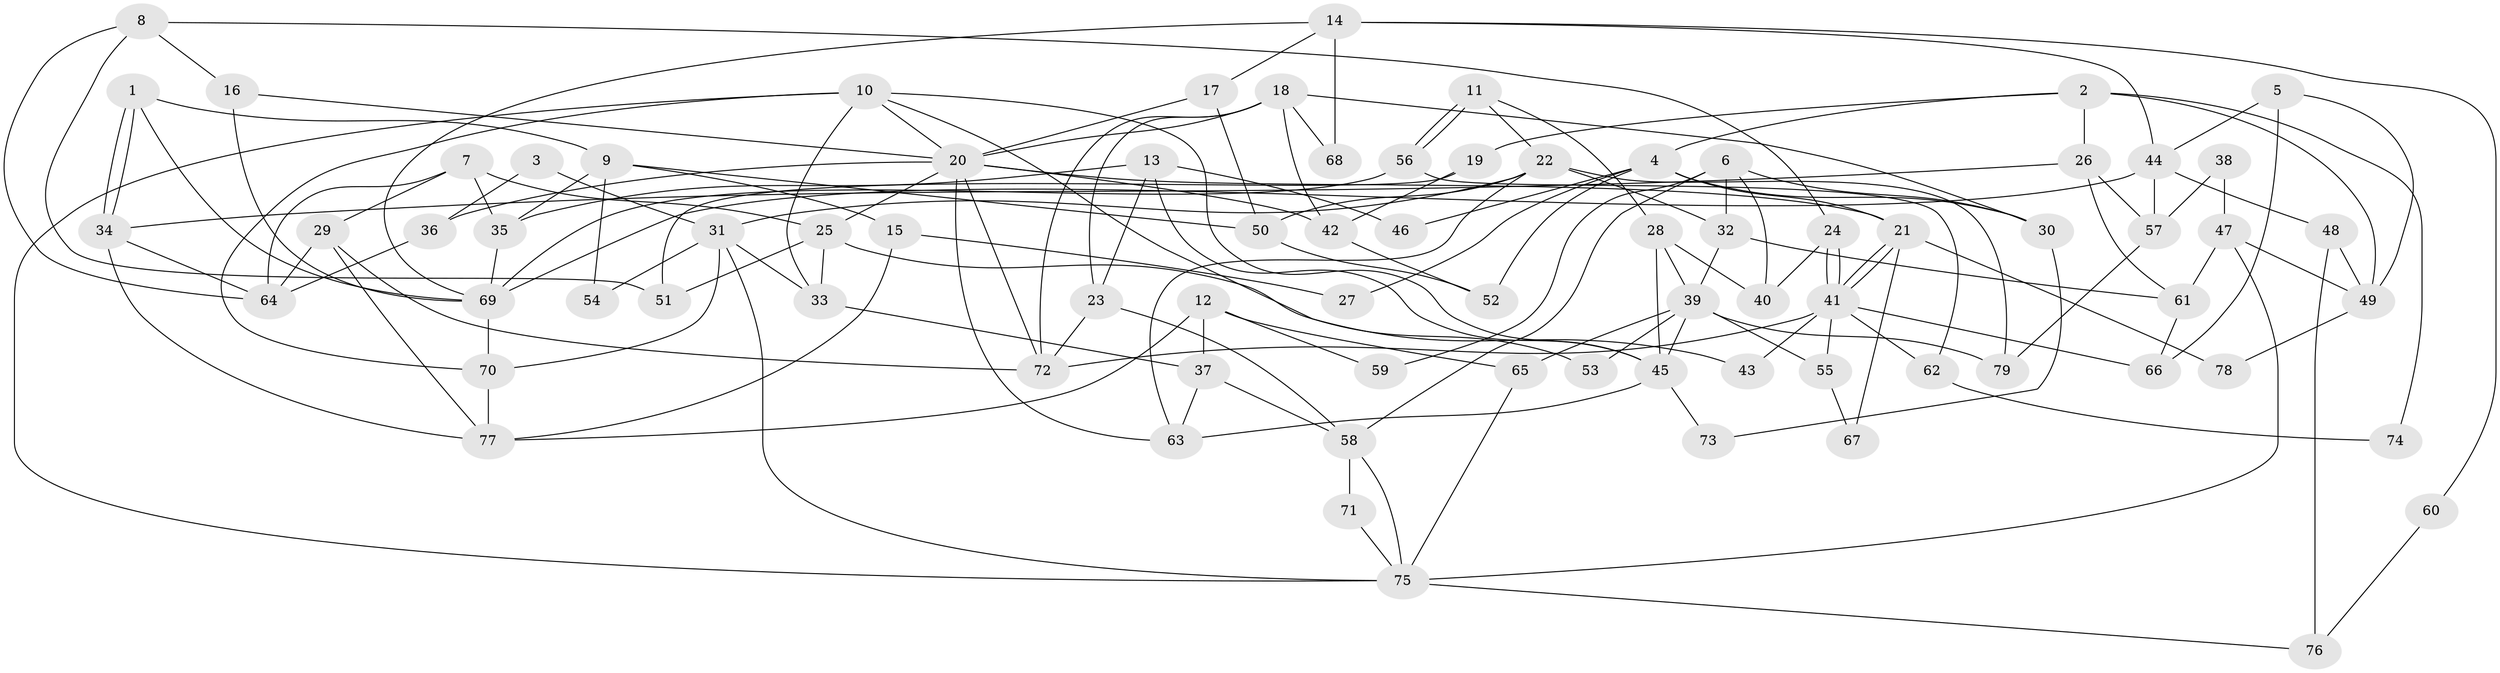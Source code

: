 // coarse degree distribution, {8: 0.09375, 6: 0.21875, 7: 0.1875, 9: 0.03125, 3: 0.21875, 14: 0.03125, 5: 0.0625, 2: 0.125, 4: 0.03125}
// Generated by graph-tools (version 1.1) at 2025/51/03/04/25 22:51:13]
// undirected, 79 vertices, 158 edges
graph export_dot {
  node [color=gray90,style=filled];
  1;
  2;
  3;
  4;
  5;
  6;
  7;
  8;
  9;
  10;
  11;
  12;
  13;
  14;
  15;
  16;
  17;
  18;
  19;
  20;
  21;
  22;
  23;
  24;
  25;
  26;
  27;
  28;
  29;
  30;
  31;
  32;
  33;
  34;
  35;
  36;
  37;
  38;
  39;
  40;
  41;
  42;
  43;
  44;
  45;
  46;
  47;
  48;
  49;
  50;
  51;
  52;
  53;
  54;
  55;
  56;
  57;
  58;
  59;
  60;
  61;
  62;
  63;
  64;
  65;
  66;
  67;
  68;
  69;
  70;
  71;
  72;
  73;
  74;
  75;
  76;
  77;
  78;
  79;
  1 -- 69;
  1 -- 34;
  1 -- 34;
  1 -- 9;
  2 -- 4;
  2 -- 26;
  2 -- 19;
  2 -- 49;
  2 -- 74;
  3 -- 31;
  3 -- 36;
  4 -- 30;
  4 -- 21;
  4 -- 27;
  4 -- 46;
  4 -- 52;
  5 -- 66;
  5 -- 44;
  5 -- 49;
  6 -- 32;
  6 -- 58;
  6 -- 30;
  6 -- 40;
  6 -- 59;
  7 -- 29;
  7 -- 64;
  7 -- 25;
  7 -- 35;
  8 -- 64;
  8 -- 24;
  8 -- 16;
  8 -- 51;
  9 -- 35;
  9 -- 15;
  9 -- 50;
  9 -- 54;
  10 -- 45;
  10 -- 20;
  10 -- 33;
  10 -- 53;
  10 -- 70;
  10 -- 75;
  11 -- 56;
  11 -- 56;
  11 -- 22;
  11 -- 28;
  12 -- 37;
  12 -- 65;
  12 -- 59;
  12 -- 77;
  13 -- 23;
  13 -- 35;
  13 -- 45;
  13 -- 46;
  14 -- 69;
  14 -- 17;
  14 -- 44;
  14 -- 60;
  14 -- 68;
  15 -- 77;
  15 -- 27;
  16 -- 20;
  16 -- 69;
  17 -- 20;
  17 -- 50;
  18 -- 72;
  18 -- 42;
  18 -- 20;
  18 -- 23;
  18 -- 30;
  18 -- 68;
  19 -- 51;
  19 -- 42;
  20 -- 63;
  20 -- 21;
  20 -- 25;
  20 -- 36;
  20 -- 42;
  20 -- 72;
  21 -- 41;
  21 -- 41;
  21 -- 67;
  21 -- 78;
  22 -- 50;
  22 -- 31;
  22 -- 32;
  22 -- 63;
  22 -- 79;
  23 -- 72;
  23 -- 58;
  24 -- 41;
  24 -- 41;
  24 -- 40;
  25 -- 33;
  25 -- 43;
  25 -- 51;
  26 -- 61;
  26 -- 34;
  26 -- 57;
  28 -- 45;
  28 -- 39;
  28 -- 40;
  29 -- 72;
  29 -- 77;
  29 -- 64;
  30 -- 73;
  31 -- 33;
  31 -- 75;
  31 -- 54;
  31 -- 70;
  32 -- 39;
  32 -- 61;
  33 -- 37;
  34 -- 77;
  34 -- 64;
  35 -- 69;
  36 -- 64;
  37 -- 63;
  37 -- 58;
  38 -- 47;
  38 -- 57;
  39 -- 79;
  39 -- 45;
  39 -- 53;
  39 -- 55;
  39 -- 65;
  41 -- 43;
  41 -- 55;
  41 -- 62;
  41 -- 66;
  41 -- 72;
  42 -- 52;
  44 -- 69;
  44 -- 48;
  44 -- 57;
  45 -- 63;
  45 -- 73;
  47 -- 75;
  47 -- 49;
  47 -- 61;
  48 -- 49;
  48 -- 76;
  49 -- 78;
  50 -- 52;
  55 -- 67;
  56 -- 69;
  56 -- 62;
  57 -- 79;
  58 -- 71;
  58 -- 75;
  60 -- 76;
  61 -- 66;
  62 -- 74;
  65 -- 75;
  69 -- 70;
  70 -- 77;
  71 -- 75;
  75 -- 76;
}
